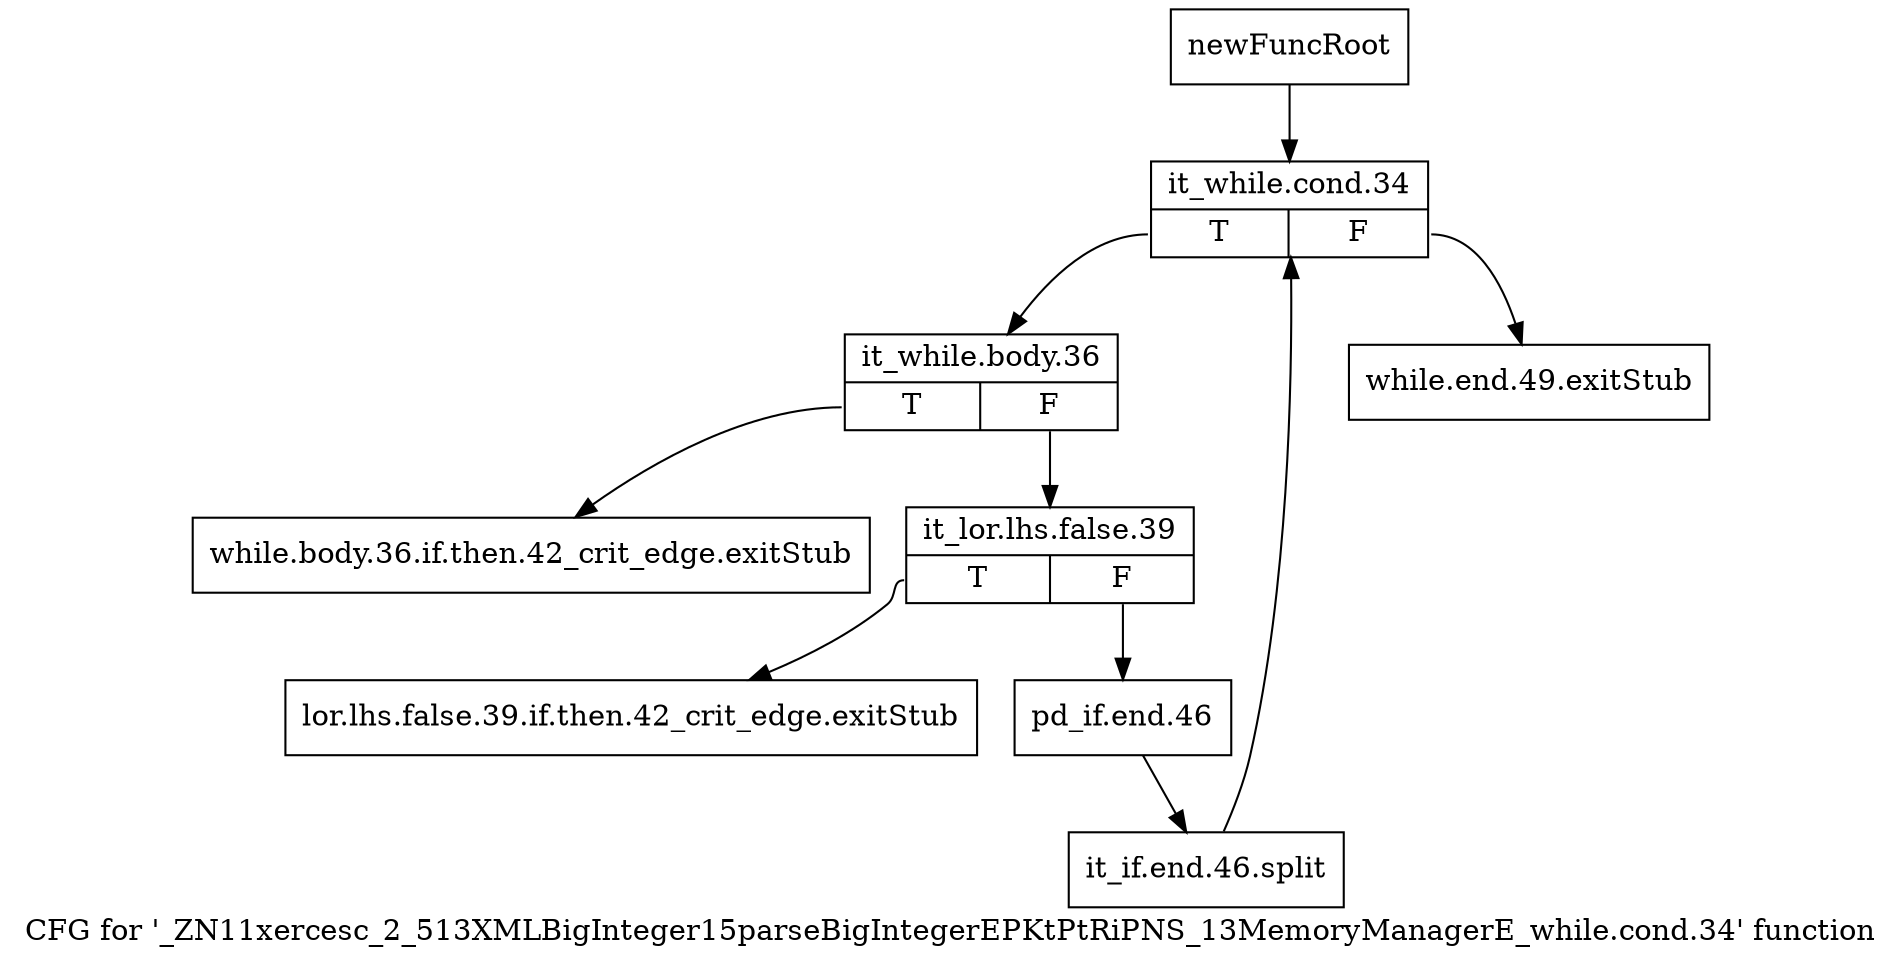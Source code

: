 digraph "CFG for '_ZN11xercesc_2_513XMLBigInteger15parseBigIntegerEPKtPtRiPNS_13MemoryManagerE_while.cond.34' function" {
	label="CFG for '_ZN11xercesc_2_513XMLBigInteger15parseBigIntegerEPKtPtRiPNS_13MemoryManagerE_while.cond.34' function";

	Node0x9ae9400 [shape=record,label="{newFuncRoot}"];
	Node0x9ae9400 -> Node0x9ae9540;
	Node0x9ae9450 [shape=record,label="{while.end.49.exitStub}"];
	Node0x9ae94a0 [shape=record,label="{while.body.36.if.then.42_crit_edge.exitStub}"];
	Node0x9ae94f0 [shape=record,label="{lor.lhs.false.39.if.then.42_crit_edge.exitStub}"];
	Node0x9ae9540 [shape=record,label="{it_while.cond.34|{<s0>T|<s1>F}}"];
	Node0x9ae9540:s0 -> Node0x9ae9590;
	Node0x9ae9540:s1 -> Node0x9ae9450;
	Node0x9ae9590 [shape=record,label="{it_while.body.36|{<s0>T|<s1>F}}"];
	Node0x9ae9590:s0 -> Node0x9ae94a0;
	Node0x9ae9590:s1 -> Node0x9ae95e0;
	Node0x9ae95e0 [shape=record,label="{it_lor.lhs.false.39|{<s0>T|<s1>F}}"];
	Node0x9ae95e0:s0 -> Node0x9ae94f0;
	Node0x9ae95e0:s1 -> Node0x9ae9630;
	Node0x9ae9630 [shape=record,label="{pd_if.end.46}"];
	Node0x9ae9630 -> Node0xcf28b90;
	Node0xcf28b90 [shape=record,label="{it_if.end.46.split}"];
	Node0xcf28b90 -> Node0x9ae9540;
}

